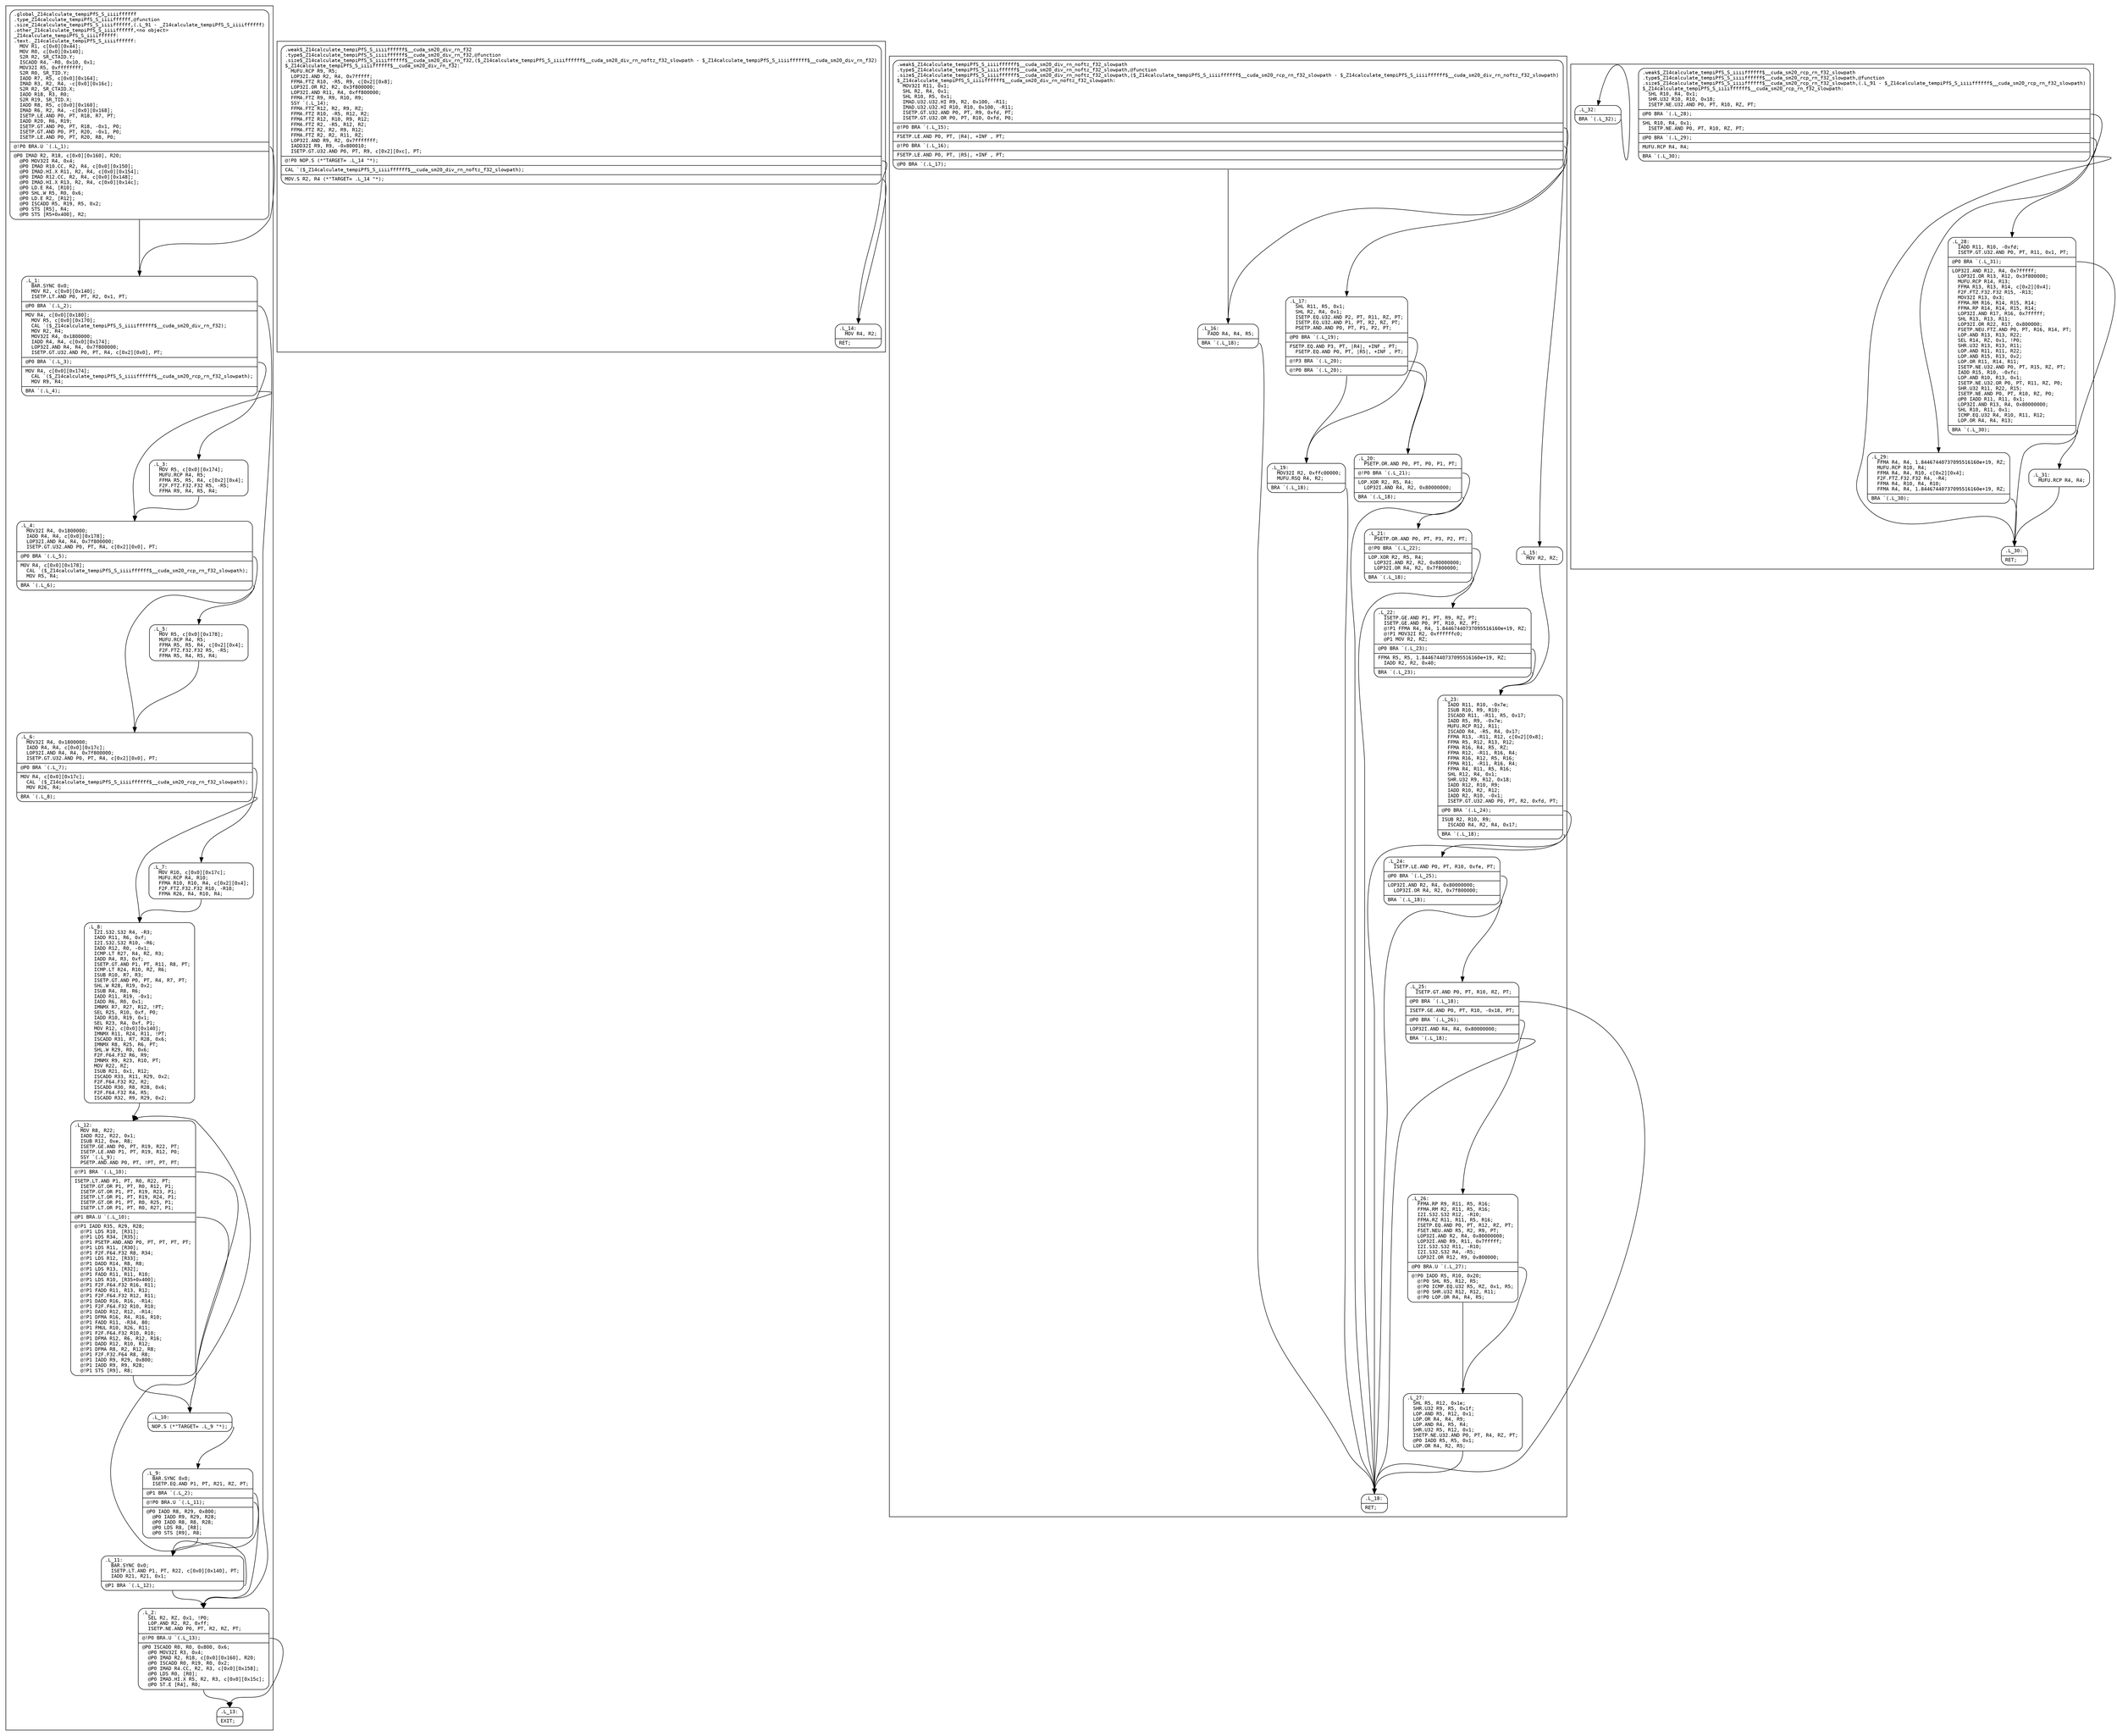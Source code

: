 digraph f {
subgraph "cluster__Z14calculate_tempiPfS_S_iiiiffffff" {
node [fontname="Courier",fontsize=10,shape=Mrecord];
"_Z14calculate_tempiPfS_S_iiiiffffff"
[label="{<entry>	.global		_Z14calculate_tempiPfS_S_iiiiffffff\l	.type		_Z14calculate_tempiPfS_S_iiiiffffff,@function\l	.size		_Z14calculate_tempiPfS_S_iiiiffffff,(.L_91\ -\ _Z14calculate_tempiPfS_S_iiiiffffff)\l	.other		_Z14calculate_tempiPfS_S_iiiiffffff,\<no\ object\>\l_Z14calculate_tempiPfS_S_iiiiffffff:\l.text._Z14calculate_tempiPfS_S_iiiiffffff:\l\ \ MOV\ R1,\ c\[0x0\]\[0x44\];\l\ \ MOV\ R0,\ c\[0x0\]\[0x140\];\l\ \ S2R\ R2,\ SR_CTAID.Y;\l\ \ ISCADD\ R4,\ -R0,\ 0x10,\ 0x1;\l\ \ MOV32I\ R5,\ 0xffffffff;\l\ \ S2R\ R0,\ SR_TID.Y;\l\ \ IADD\ R7,\ R5,\ c\[0x0\]\[0x164\];\l\ \ IMAD\ R3,\ R2,\ R4,\ -c\[0x0\]\[0x16c\];\l\ \ S2R\ R2,\ SR_CTAID.X;\l\ \ IADD\ R18,\ R3,\ R0;\l\ \ S2R\ R19,\ SR_TID.X;\l\ \ IADD\ R8,\ R5,\ c\[0x0\]\[0x160\];\l\ \ IMAD\ R6,\ R2,\ R4,\ -c\[0x0\]\[0x168\];\l\ \ ISETP.LE.AND\ P0,\ PT,\ R18,\ R7,\ PT;\l\ \ IADD\ R20,\ R6,\ R19;\l\ \ ISETP.GT.AND\ P0,\ PT,\ R18,\ -0x1,\ P0;\l\ \ ISETP.GT.AND\ P0,\ PT,\ R20,\ -0x1,\ P0;\l\ \ ISETP.LE.AND\ P0,\ PT,\ R20,\ R8,\ P0;\l|<exit0>\ \ @!P0\ BRA.U\ `(.L_1);\l|<exitpost0>\ \ @P0\ IMAD\ R2,\ R18,\ c\[0x0\]\[0x160\],\ R20;\l\ \ @P0\ MOV32I\ R4,\ 0x4;\l\ \ @P0\ IMAD\ R10.CC,\ R2,\ R4,\ c\[0x0\]\[0x150\];\l\ \ @P0\ IMAD.HI.X\ R11,\ R2,\ R4,\ c\[0x0\]\[0x154\];\l\ \ @P0\ IMAD\ R12.CC,\ R2,\ R4,\ c\[0x0\]\[0x148\];\l\ \ @P0\ IMAD.HI.X\ R13,\ R2,\ R4,\ c\[0x0\]\[0x14c\];\l\ \ @P0\ LD.E\ R4,\ \[R10\];\l\ \ @P0\ SHL.W\ R5,\ R0,\ 0x6;\l\ \ @P0\ LD.E\ R2,\ \[R12\];\l\ \ @P0\ ISCADD\ R5,\ R19,\ R5,\ 0x2;\l\ \ @P0\ STS\ \[R5\],\ R4;\l\ \ @P0\ STS\ \[R5+0x400\],\ R2;\l}"]
"_Z14calculate_tempiPfS_S_iiiiffffff":exit0:e -> ".L_1":entry:n [style=solid];
"_Z14calculate_tempiPfS_S_iiiiffffff":exitpost0:s -> ".L_1":entry:n [style=solid];
node [fontname="Courier",fontsize=10,shape=Mrecord];
".L_1"
[label="{<entry>.L_1:\l\ \ BAR.SYNC\ 0x0;\l\ \ MOV\ R2,\ c\[0x0\]\[0x140\];\l\ \ ISETP.LT.AND\ P0,\ PT,\ R2,\ 0x1,\ PT;\l|<exit0>\ \ @P0\ BRA\ `(.L_2);\l|<exitpost0>\ \ MOV\ R4,\ c\[0x0\]\[0x180\];\l\ \ MOV\ R5,\ c\[0x0\]\[0x170\];\l\ \ CAL\ `($_Z14calculate_tempiPfS_S_iiiiffffff$__cuda_sm20_div_rn_f32);\l\ \ MOV\ R2,\ R4;\l\ \ MOV32I\ R4,\ 0x1800000;\l\ \ IADD\ R4,\ R4,\ c\[0x0\]\[0x174\];\l\ \ LOP32I.AND\ R4,\ R4,\ 0x7f800000;\l\ \ ISETP.GT.U32.AND\ P0,\ PT,\ R4,\ c\[0x2\]\[0x0\],\ PT;\l|<exit1>\ \ @P0\ BRA\ `(.L_3);\l|<exitpost1>\ \ MOV\ R4,\ c\[0x0\]\[0x174\];\l\ \ CAL\ `($_Z14calculate_tempiPfS_S_iiiiffffff$__cuda_sm20_rcp_rn_f32_slowpath);\l\ \ MOV\ R9,\ R4;\l|<exit2>\ \ BRA\ `(.L_4);\l}"]
".L_1":exit0:e -> ".L_2":entry:n [style=solid];
".L_1":exit1:e -> ".L_3":entry:n [style=solid];
".L_1":exit2:e -> ".L_4":entry:n [style=solid];
node [fontname="Courier",fontsize=10,shape=Mrecord];
".L_3"
[label="{<entry>.L_3:\l\ \ MOV\ R5,\ c\[0x0\]\[0x174\];\l\ \ MUFU.RCP\ R4,\ R5;\l\ \ FFMA\ R5,\ R5,\ R4,\ c\[0x2\]\[0x4\];\l\ \ F2F.FTZ.F32.F32\ R5,\ -R5;\l\ \ FFMA\ R9,\ R4,\ R5,\ R4;\l}"]
".L_3":entry:s -> ".L_4":entry:n [style=solid];
node [fontname="Courier",fontsize=10,shape=Mrecord];
".L_4"
[label="{<entry>.L_4:\l\ \ MOV32I\ R4,\ 0x1800000;\l\ \ IADD\ R4,\ R4,\ c\[0x0\]\[0x178\];\l\ \ LOP32I.AND\ R4,\ R4,\ 0x7f800000;\l\ \ ISETP.GT.U32.AND\ P0,\ PT,\ R4,\ c\[0x2\]\[0x0\],\ PT;\l|<exit0>\ \ @P0\ BRA\ `(.L_5);\l|<exitpost0>\ \ MOV\ R4,\ c\[0x0\]\[0x178\];\l\ \ CAL\ `($_Z14calculate_tempiPfS_S_iiiiffffff$__cuda_sm20_rcp_rn_f32_slowpath);\l\ \ MOV\ R5,\ R4;\l|<exit1>\ \ BRA\ `(.L_6);\l}"]
".L_4":exit0:e -> ".L_5":entry:n [style=solid];
".L_4":exit1:e -> ".L_6":entry:n [style=solid];
node [fontname="Courier",fontsize=10,shape=Mrecord];
".L_5"
[label="{<entry>.L_5:\l\ \ MOV\ R5,\ c\[0x0\]\[0x178\];\l\ \ MUFU.RCP\ R4,\ R5;\l\ \ FFMA\ R5,\ R5,\ R4,\ c\[0x2\]\[0x4\];\l\ \ F2F.FTZ.F32.F32\ R5,\ -R5;\l\ \ FFMA\ R5,\ R4,\ R5,\ R4;\l}"]
".L_5":entry:s -> ".L_6":entry:n [style=solid];
node [fontname="Courier",fontsize=10,shape=Mrecord];
".L_6"
[label="{<entry>.L_6:\l\ \ MOV32I\ R4,\ 0x1800000;\l\ \ IADD\ R4,\ R4,\ c\[0x0\]\[0x17c\];\l\ \ LOP32I.AND\ R4,\ R4,\ 0x7f800000;\l\ \ ISETP.GT.U32.AND\ P0,\ PT,\ R4,\ c\[0x2\]\[0x0\],\ PT;\l|<exit0>\ \ @P0\ BRA\ `(.L_7);\l|<exitpost0>\ \ MOV\ R4,\ c\[0x0\]\[0x17c\];\l\ \ CAL\ `($_Z14calculate_tempiPfS_S_iiiiffffff$__cuda_sm20_rcp_rn_f32_slowpath);\l\ \ MOV\ R26,\ R4;\l|<exit1>\ \ BRA\ `(.L_8);\l}"]
".L_6":exit0:e -> ".L_7":entry:n [style=solid];
".L_6":exit1:e -> ".L_8":entry:n [style=solid];
node [fontname="Courier",fontsize=10,shape=Mrecord];
".L_7"
[label="{<entry>.L_7:\l\ \ MOV\ R10,\ c\[0x0\]\[0x17c\];\l\ \ MUFU.RCP\ R4,\ R10;\l\ \ FFMA\ R10,\ R10,\ R4,\ c\[0x2\]\[0x4\];\l\ \ F2F.FTZ.F32.F32\ R10,\ -R10;\l\ \ FFMA\ R26,\ R4,\ R10,\ R4;\l}"]
".L_7":entry:s -> ".L_8":entry:n [style=solid];
node [fontname="Courier",fontsize=10,shape=Mrecord];
".L_8"
[label="{<entry>.L_8:\l\ \ I2I.S32.S32\ R4,\ -R3;\l\ \ IADD\ R11,\ R6,\ 0xf;\l\ \ I2I.S32.S32\ R10,\ -R6;\l\ \ IADD\ R12,\ R0,\ -0x1;\l\ \ ICMP.LT\ R27,\ R4,\ RZ,\ R3;\l\ \ IADD\ R4,\ R3,\ 0xf;\l\ \ ISETP.GT.AND\ P1,\ PT,\ R11,\ R8,\ PT;\l\ \ ICMP.LT\ R24,\ R10,\ RZ,\ R6;\l\ \ ISUB\ R10,\ R7,\ R3;\l\ \ ISETP.GT.AND\ P0,\ PT,\ R4,\ R7,\ PT;\l\ \ SHL.W\ R28,\ R19,\ 0x2;\l\ \ ISUB\ R4,\ R8,\ R6;\l\ \ IADD\ R11,\ R19,\ -0x1;\l\ \ IADD\ R6,\ R0,\ 0x1;\l\ \ IMNMX\ R7,\ R27,\ R12,\ !PT;\l\ \ SEL\ R25,\ R10,\ 0xf,\ P0;\l\ \ IADD\ R10,\ R19,\ 0x1;\l\ \ SEL\ R23,\ R4,\ 0xf,\ P1;\l\ \ MOV\ R12,\ c\[0x0\]\[0x140\];\l\ \ IMNMX\ R11,\ R24,\ R11,\ !PT;\l\ \ ISCADD\ R31,\ R7,\ R28,\ 0x6;\l\ \ IMNMX\ R8,\ R25,\ R6,\ PT;\l\ \ SHL.W\ R29,\ R0,\ 0x6;\l\ \ F2F.F64.F32\ R6,\ R9;\l\ \ IMNMX\ R9,\ R23,\ R10,\ PT;\l\ \ MOV\ R22,\ RZ;\l\ \ ISUB\ R21,\ 0x1,\ R12;\l\ \ ISCADD\ R33,\ R11,\ R29,\ 0x2;\l\ \ F2F.F64.F32\ R2,\ R2;\l\ \ ISCADD\ R30,\ R8,\ R28,\ 0x6;\l\ \ F2F.F64.F32\ R4,\ R5;\l\ \ ISCADD\ R32,\ R9,\ R29,\ 0x2;\l}"]
".L_8":entry:s -> ".L_12":entry:n [style=solid];
node [fontname="Courier",fontsize=10,shape=Mrecord];
".L_12"
[label="{<entry>.L_12:\l\ \ MOV\ R8,\ R22;\l\ \ IADD\ R22,\ R22,\ 0x1;\l\ \ ISUB\ R12,\ 0xe,\ R8;\l\ \ ISETP.GE.AND\ P0,\ PT,\ R19,\ R22,\ PT;\l\ \ ISETP.LE.AND\ P1,\ PT,\ R19,\ R12,\ P0;\l\ \ SSY\ `(.L_9);\l\ \ PSETP.AND.AND\ P0,\ PT,\ !PT,\ PT,\ PT;\l|<exit0>\ \ @!P1\ BRA\ `(.L_10);\l|<exitpost0>\ \ ISETP.LT.AND\ P1,\ PT,\ R0,\ R22,\ PT;\l\ \ ISETP.GT.OR\ P1,\ PT,\ R0,\ R12,\ P1;\l\ \ ISETP.GT.OR\ P1,\ PT,\ R19,\ R23,\ P1;\l\ \ ISETP.LT.OR\ P1,\ PT,\ R19,\ R24,\ P1;\l\ \ ISETP.GT.OR\ P1,\ PT,\ R0,\ R25,\ P1;\l\ \ ISETP.LT.OR\ P1,\ PT,\ R0,\ R27,\ P1;\l|<exit1>\ \ @P1\ BRA.U\ `(.L_10);\l|<exitpost1>\ \ @!P1\ IADD\ R35,\ R29,\ R28;\l\ \ @!P1\ LDS\ R10,\ \[R31\];\l\ \ @!P1\ LDS\ R34,\ \[R35\];\l\ \ @!P1\ PSETP.AND.AND\ P0,\ PT,\ PT,\ PT,\ PT;\l\ \ @!P1\ LDS\ R11,\ \[R30\];\l\ \ @!P1\ F2F.F64.F32\ R8,\ R34;\l\ \ @!P1\ LDS\ R12,\ \[R33\];\l\ \ @!P1\ DADD\ R14,\ R8,\ R8;\l\ \ @!P1\ LDS\ R13,\ \[R32\];\l\ \ @!P1\ FADD\ R11,\ R11,\ R10;\l\ \ @!P1\ LDS\ R10,\ \[R35+0x400\];\l\ \ @!P1\ F2F.F64.F32\ R16,\ R11;\l\ \ @!P1\ FADD\ R11,\ R13,\ R12;\l\ \ @!P1\ F2F.F64.F32\ R12,\ R11;\l\ \ @!P1\ DADD\ R16,\ R16,\ -R14;\l\ \ @!P1\ F2F.F64.F32\ R10,\ R10;\l\ \ @!P1\ DADD\ R12,\ R12,\ -R14;\l\ \ @!P1\ DFMA\ R16,\ R4,\ R16,\ R10;\l\ \ @!P1\ FADD\ R11,\ -R34,\ 80;\l\ \ @!P1\ FMUL\ R10,\ R26,\ R11;\l\ \ @!P1\ F2F.F64.F32\ R10,\ R10;\l\ \ @!P1\ DFMA\ R12,\ R6,\ R12,\ R16;\l\ \ @!P1\ DADD\ R12,\ R10,\ R12;\l\ \ @!P1\ DFMA\ R8,\ R2,\ R12,\ R8;\l\ \ @!P1\ F2F.F32.F64\ R8,\ R8;\l\ \ @!P1\ IADD\ R9,\ R29,\ 0x800;\l\ \ @!P1\ IADD\ R9,\ R9,\ R28;\l\ \ @!P1\ STS\ \[R9\],\ R8;\l}"]
".L_12":exit0:e -> ".L_10":entry:n [style=solid];
".L_12":exit1:e -> ".L_10":entry:n [style=solid];
".L_12":exitpost1:s -> ".L_10":entry:n [style=solid];
node [fontname="Courier",fontsize=10,shape=Mrecord];
".L_10"
[label="{<entry>.L_10:\l|<exit0>\ \ NOP.S\ (*\"TARGET=\ .L_9\ \"*);\l}"]
".L_10":exit0:e -> ".L_9":entry:n [style=solid];
node [fontname="Courier",fontsize=10,shape=Mrecord];
".L_9"
[label="{<entry>.L_9:\l\ \ BAR.SYNC\ 0x0;\l\ \ ISETP.EQ.AND\ P1,\ PT,\ R21,\ RZ,\ PT;\l|<exit0>\ \ @P1\ BRA\ `(.L_2);\l|<exit1>\ \ @!P0\ BRA.U\ `(.L_11);\l|<exitpost1>\ \ @P0\ IADD\ R8,\ R29,\ 0x800;\l\ \ @P0\ IADD\ R9,\ R29,\ R28;\l\ \ @P0\ IADD\ R8,\ R8,\ R28;\l\ \ @P0\ LDS\ R8,\ \[R8\];\l\ \ @P0\ STS\ \[R9\],\ R8;\l}"]
".L_9":exit0:e -> ".L_2":entry:n [style=solid];
".L_9":exit1:e -> ".L_11":entry:n [style=solid];
".L_9":exitpost1:s -> ".L_11":entry:n [style=solid];
node [fontname="Courier",fontsize=10,shape=Mrecord];
".L_11"
[label="{<entry>.L_11:\l\ \ BAR.SYNC\ 0x0;\l\ \ ISETP.LT.AND\ P1,\ PT,\ R22,\ c\[0x0\]\[0x140\],\ PT;\l\ \ IADD\ R21,\ R21,\ 0x1;\l|<exit0>\ \ @P1\ BRA\ `(.L_12);\l}"]
".L_11":exit0:e -> ".L_12":entry:n [style=solid];
".L_11":exit0:s -> ".L_2":entry:n [style=solid];
node [fontname="Courier",fontsize=10,shape=Mrecord];
".L_2"
[label="{<entry>.L_2:\l\ \ SEL\ R2,\ RZ,\ 0x1,\ !P0;\l\ \ LOP.AND\ R2,\ R2,\ 0xff;\l\ \ ISETP.NE.AND\ P0,\ PT,\ R2,\ RZ,\ PT;\l|<exit0>\ \ @!P0\ BRA.U\ `(.L_13);\l|<exitpost0>\ \ @P0\ ISCADD\ R0,\ R0,\ 0x800,\ 0x6;\l\ \ @P0\ MOV32I\ R3,\ 0x4;\l\ \ @P0\ IMAD\ R2,\ R18,\ c\[0x0\]\[0x160\],\ R20;\l\ \ @P0\ ISCADD\ R0,\ R19,\ R0,\ 0x2;\l\ \ @P0\ IMAD\ R4.CC,\ R2,\ R3,\ c\[0x0\]\[0x158\];\l\ \ @P0\ LDS\ R0,\ \[R0\];\l\ \ @P0\ IMAD.HI.X\ R5,\ R2,\ R3,\ c\[0x0\]\[0x15c\];\l\ \ @P0\ ST.E\ \[R4\],\ R0;\l}"]
".L_2":exit0:e -> ".L_13":entry:n [style=solid];
".L_2":exitpost0:s -> ".L_13":entry:n [style=solid];
node [fontname="Courier",fontsize=10,shape=Mrecord];
".L_13"
[label="{<entry>.L_13:\l|<exit0>\ \ EXIT;\l}"]
}
subgraph "cluster_$_Z14calculate_tempiPfS_S_iiiiffffff$__cuda_sm20_div_rn_f32" {
node [fontname="Courier",fontsize=10,shape=Mrecord];
"$_Z14calculate_tempiPfS_S_iiiiffffff$__cuda_sm20_div_rn_f32"
[label="{<entry>	.weak		$_Z14calculate_tempiPfS_S_iiiiffffff$__cuda_sm20_div_rn_f32\l	.type		$_Z14calculate_tempiPfS_S_iiiiffffff$__cuda_sm20_div_rn_f32,@function\l	.size		$_Z14calculate_tempiPfS_S_iiiiffffff$__cuda_sm20_div_rn_f32,($_Z14calculate_tempiPfS_S_iiiiffffff$__cuda_sm20_div_rn_noftz_f32_slowpath\ -\ $_Z14calculate_tempiPfS_S_iiiiffffff$__cuda_sm20_div_rn_f32)\l$_Z14calculate_tempiPfS_S_iiiiffffff$__cuda_sm20_div_rn_f32:\l\ \ MUFU.RCP\ R9,\ R5;\l\ \ LOP32I.AND\ R2,\ R4,\ 0x7fffff;\l\ \ FFMA.FTZ\ R10,\ -R5,\ R9,\ c\[0x2\]\[0x8\];\l\ \ LOP32I.OR\ R2,\ R2,\ 0x3f800000;\l\ \ LOP32I.AND\ R11,\ R4,\ 0xff800000;\l\ \ FFMA.FTZ\ R9,\ R9,\ R10,\ R9;\l\ \ SSY\ `(.L_14);\l\ \ FFMA.FTZ\ R12,\ R2,\ R9,\ RZ;\l\ \ FFMA.FTZ\ R10,\ -R5,\ R12,\ R2;\l\ \ FFMA.FTZ\ R12,\ R10,\ R9,\ R12;\l\ \ FFMA.FTZ\ R2,\ -R5,\ R12,\ R2;\l\ \ FFMA.FTZ\ R2,\ R2,\ R9,\ R12;\l\ \ FFMA.FTZ\ R2,\ R2,\ R11,\ RZ;\l\ \ LOP32I.AND\ R9,\ R2,\ 0x7fffffff;\l\ \ IADD32I\ R9,\ R9,\ -0x800010;\l\ \ ISETP.GT.U32.AND\ P0,\ PT,\ R9,\ c\[0x2\]\[0xc\],\ PT;\l|<exit0>\ \ @!P0\ NOP.S\ (*\"TARGET=\ .L_14\ \"*);\l|<exitpost0>\ \ CAL\ `($_Z14calculate_tempiPfS_S_iiiiffffff$__cuda_sm20_div_rn_noftz_f32_slowpath);\l|<exit1>\ \ MOV.S\ R2,\ R4\ (*\"TARGET=\ .L_14\ \"*);\l}"]
"$_Z14calculate_tempiPfS_S_iiiiffffff$__cuda_sm20_div_rn_f32":exit0:e -> ".L_14":entry:n [style=solid];
"$_Z14calculate_tempiPfS_S_iiiiffffff$__cuda_sm20_div_rn_f32":exit1:e -> ".L_14":entry:n [style=solid];
node [fontname="Courier",fontsize=10,shape=Mrecord];
".L_14"
[label="{<entry>.L_14:\l\ \ MOV\ R4,\ R2;\l|<exit0>\ \ RET;\l}"]
}
subgraph "cluster_$_Z14calculate_tempiPfS_S_iiiiffffff$__cuda_sm20_div_rn_noftz_f32_slowpath" {
node [fontname="Courier",fontsize=10,shape=Mrecord];
"$_Z14calculate_tempiPfS_S_iiiiffffff$__cuda_sm20_div_rn_noftz_f32_slowpath"
[label="{<entry>	.weak		$_Z14calculate_tempiPfS_S_iiiiffffff$__cuda_sm20_div_rn_noftz_f32_slowpath\l	.type		$_Z14calculate_tempiPfS_S_iiiiffffff$__cuda_sm20_div_rn_noftz_f32_slowpath,@function\l	.size		$_Z14calculate_tempiPfS_S_iiiiffffff$__cuda_sm20_div_rn_noftz_f32_slowpath,($_Z14calculate_tempiPfS_S_iiiiffffff$__cuda_sm20_rcp_rn_f32_slowpath\ -\ $_Z14calculate_tempiPfS_S_iiiiffffff$__cuda_sm20_div_rn_noftz_f32_slowpath)\l$_Z14calculate_tempiPfS_S_iiiiffffff$__cuda_sm20_div_rn_noftz_f32_slowpath:\l\ \ MOV32I\ R11,\ 0x1;\l\ \ SHL\ R2,\ R4,\ 0x1;\l\ \ SHL\ R10,\ R5,\ 0x1;\l\ \ IMAD.U32.U32.HI\ R9,\ R2,\ 0x100,\ -R11;\l\ \ IMAD.U32.U32.HI\ R10,\ R10,\ 0x100,\ -R11;\l\ \ ISETP.GT.U32.AND\ P0,\ PT,\ R9,\ 0xfd,\ PT;\l\ \ ISETP.GT.U32.OR\ P0,\ PT,\ R10,\ 0xfd,\ P0;\l|<exit0>\ \ @!P0\ BRA\ `(.L_15);\l|<exitpost0>\ \ FSETP.LE.AND\ P0,\ PT,\ \|R4\|,\ +INF\ ,\ PT;\l|<exit1>\ \ @!P0\ BRA\ `(.L_16);\l|<exitpost1>\ \ FSETP.LE.AND\ P0,\ PT,\ \|R5\|,\ +INF\ ,\ PT;\l|<exit2>\ \ @P0\ BRA\ `(.L_17);\l}"]
"$_Z14calculate_tempiPfS_S_iiiiffffff$__cuda_sm20_div_rn_noftz_f32_slowpath":exit0:e -> ".L_15":entry:n [style=solid];
"$_Z14calculate_tempiPfS_S_iiiiffffff$__cuda_sm20_div_rn_noftz_f32_slowpath":exit1:e -> ".L_16":entry:n [style=solid];
"$_Z14calculate_tempiPfS_S_iiiiffffff$__cuda_sm20_div_rn_noftz_f32_slowpath":exit2:e -> ".L_17":entry:n [style=solid];
"$_Z14calculate_tempiPfS_S_iiiiffffff$__cuda_sm20_div_rn_noftz_f32_slowpath":exit2:s -> ".L_16":entry:n [style=solid];
node [fontname="Courier",fontsize=10,shape=Mrecord];
".L_16"
[label="{<entry>.L_16:\l\ \ FADD\ R4,\ R4,\ R5;\l|<exit0>\ \ BRA\ `(.L_18);\l}"]
".L_16":exit0:e -> ".L_18":entry:n [style=solid];
node [fontname="Courier",fontsize=10,shape=Mrecord];
".L_17"
[label="{<entry>.L_17:\l\ \ SHL\ R11,\ R5,\ 0x1;\l\ \ SHL\ R2,\ R4,\ 0x1;\l\ \ ISETP.EQ.U32.AND\ P2,\ PT,\ R11,\ RZ,\ PT;\l\ \ ISETP.EQ.U32.AND\ P1,\ PT,\ R2,\ RZ,\ PT;\l\ \ PSETP.AND.AND\ P0,\ PT,\ P1,\ P2,\ PT;\l|<exit0>\ \ @P0\ BRA\ `(.L_19);\l|<exitpost0>\ \ FSETP.EQ.AND\ P3,\ PT,\ \|R4\|,\ +INF\ ,\ PT;\l\ \ FSETP.EQ.AND\ P0,\ PT,\ \|R5\|,\ +INF\ ,\ PT;\l|<exit1>\ \ @!P3\ BRA\ `(.L_20);\l|<exit2>\ \ @!P0\ BRA\ `(.L_20);\l}"]
".L_17":exit0:e -> ".L_19":entry:n [style=solid];
".L_17":exit1:e -> ".L_20":entry:n [style=solid];
".L_17":exit2:e -> ".L_20":entry:n [style=solid];
".L_17":exit2:s -> ".L_19":entry:n [style=solid];
node [fontname="Courier",fontsize=10,shape=Mrecord];
".L_19"
[label="{<entry>.L_19:\l\ \ MOV32I\ R2,\ 0xffc00000;\l\ \ MUFU.RSQ\ R4,\ R2;\l|<exit0>\ \ BRA\ `(.L_18);\l}"]
".L_19":exit0:e -> ".L_18":entry:n [style=solid];
node [fontname="Courier",fontsize=10,shape=Mrecord];
".L_20"
[label="{<entry>.L_20:\l\ \ PSETP.OR.AND\ P0,\ PT,\ P0,\ P1,\ PT;\l|<exit0>\ \ @!P0\ BRA\ `(.L_21);\l|<exitpost0>\ \ LOP.XOR\ R2,\ R5,\ R4;\l\ \ LOP32I.AND\ R4,\ R2,\ 0x80000000;\l|<exit1>\ \ BRA\ `(.L_18);\l}"]
".L_20":exit0:e -> ".L_21":entry:n [style=solid];
".L_20":exit1:e -> ".L_18":entry:n [style=solid];
node [fontname="Courier",fontsize=10,shape=Mrecord];
".L_21"
[label="{<entry>.L_21:\l\ \ PSETP.OR.AND\ P0,\ PT,\ P3,\ P2,\ PT;\l|<exit0>\ \ @!P0\ BRA\ `(.L_22);\l|<exitpost0>\ \ LOP.XOR\ R2,\ R5,\ R4;\l\ \ LOP32I.AND\ R2,\ R2,\ 0x80000000;\l\ \ LOP32I.OR\ R4,\ R2,\ 0x7f800000;\l|<exit1>\ \ BRA\ `(.L_18);\l}"]
".L_21":exit0:e -> ".L_22":entry:n [style=solid];
".L_21":exit1:e -> ".L_18":entry:n [style=solid];
node [fontname="Courier",fontsize=10,shape=Mrecord];
".L_22"
[label="{<entry>.L_22:\l\ \ ISETP.GE.AND\ P1,\ PT,\ R9,\ RZ,\ PT;\l\ \ ISETP.GE.AND\ P0,\ PT,\ R10,\ RZ,\ PT;\l\ \ @!P1\ FFMA\ R4,\ R4,\ 1.84467440737095516160e+19,\ RZ;\l\ \ @!P1\ MOV32I\ R2,\ 0xffffffc0;\l\ \ @P1\ MOV\ R2,\ RZ;\l|<exit0>\ \ @P0\ BRA\ `(.L_23);\l|<exitpost0>\ \ FFMA\ R5,\ R5,\ 1.84467440737095516160e+19,\ RZ;\l\ \ IADD\ R2,\ R2,\ 0x40;\l|<exit1>\ \ BRA\ `(.L_23);\l}"]
".L_22":exit0:e -> ".L_23":entry:n [style=solid];
".L_22":exit1:e -> ".L_23":entry:n [style=solid];
node [fontname="Courier",fontsize=10,shape=Mrecord];
".L_15"
[label="{<entry>.L_15:\l\ \ MOV\ R2,\ RZ;\l}"]
".L_15":entry:s -> ".L_23":entry:n [style=solid];
node [fontname="Courier",fontsize=10,shape=Mrecord];
".L_23"
[label="{<entry>.L_23:\l\ \ IADD\ R11,\ R10,\ -0x7e;\l\ \ ISUB\ R10,\ R9,\ R10;\l\ \ ISCADD\ R11,\ -R11,\ R5,\ 0x17;\l\ \ IADD\ R5,\ R9,\ -0x7e;\l\ \ MUFU.RCP\ R12,\ R11;\l\ \ ISCADD\ R4,\ -R5,\ R4,\ 0x17;\l\ \ FFMA\ R13,\ -R11,\ R12,\ c\[0x2\]\[0x8\];\l\ \ FFMA\ R5,\ R12,\ R13,\ R12;\l\ \ FFMA\ R16,\ R4,\ R5,\ RZ;\l\ \ FFMA\ R12,\ -R11,\ R16,\ R4;\l\ \ FFMA\ R16,\ R12,\ R5,\ R16;\l\ \ FFMA\ R11,\ -R11,\ R16,\ R4;\l\ \ FFMA\ R4,\ R11,\ R5,\ R16;\l\ \ SHL\ R12,\ R4,\ 0x1;\l\ \ SHR.U32\ R9,\ R12,\ 0x18;\l\ \ IADD\ R12,\ R10,\ R9;\l\ \ IADD\ R10,\ R2,\ R12;\l\ \ IADD\ R2,\ R10,\ -0x1;\l\ \ ISETP.GT.U32.AND\ P0,\ PT,\ R2,\ 0xfd,\ PT;\l|<exit0>\ \ @P0\ BRA\ `(.L_24);\l|<exitpost0>\ \ ISUB\ R2,\ R10,\ R9;\l\ \ ISCADD\ R4,\ R2,\ R4,\ 0x17;\l|<exit1>\ \ BRA\ `(.L_18);\l}"]
".L_23":exit0:e -> ".L_24":entry:n [style=solid];
".L_23":exit1:e -> ".L_18":entry:n [style=solid];
node [fontname="Courier",fontsize=10,shape=Mrecord];
".L_24"
[label="{<entry>.L_24:\l\ \ ISETP.LE.AND\ P0,\ PT,\ R10,\ 0xfe,\ PT;\l|<exit0>\ \ @P0\ BRA\ `(.L_25);\l|<exitpost0>\ \ LOP32I.AND\ R2,\ R4,\ 0x80000000;\l\ \ LOP32I.OR\ R4,\ R2,\ 0x7f800000;\l|<exit1>\ \ BRA\ `(.L_18);\l}"]
".L_24":exit0:e -> ".L_25":entry:n [style=solid];
".L_24":exit1:e -> ".L_18":entry:n [style=solid];
node [fontname="Courier",fontsize=10,shape=Mrecord];
".L_25"
[label="{<entry>.L_25:\l\ \ ISETP.GT.AND\ P0,\ PT,\ R10,\ RZ,\ PT;\l|<exit0>\ \ @P0\ BRA\ `(.L_18);\l|<exitpost0>\ \ ISETP.GE.AND\ P0,\ PT,\ R10,\ -0x18,\ PT;\l|<exit1>\ \ @P0\ BRA\ `(.L_26);\l|<exitpost1>\ \ LOP32I.AND\ R4,\ R4,\ 0x80000000;\l|<exit2>\ \ BRA\ `(.L_18);\l}"]
".L_25":exit0:e -> ".L_18":entry:n [style=solid];
".L_25":exit1:e -> ".L_26":entry:n [style=solid];
".L_25":exit2:e -> ".L_18":entry:n [style=solid];
node [fontname="Courier",fontsize=10,shape=Mrecord];
".L_26"
[label="{<entry>.L_26:\l\ \ FFMA.RP\ R9,\ R11,\ R5,\ R16;\l\ \ FFMA.RM\ R2,\ R11,\ R5,\ R16;\l\ \ I2I.S32.S32\ R12,\ -R10;\l\ \ FFMA.RZ\ R11,\ R11,\ R5,\ R16;\l\ \ ISETP.EQ.AND\ P0,\ PT,\ R12,\ RZ,\ PT;\l\ \ FSET.NEU.AND\ R5,\ R2,\ R9,\ PT;\l\ \ LOP32I.AND\ R2,\ R4,\ 0x80000000;\l\ \ LOP32I.AND\ R9,\ R11,\ 0x7fffff;\l\ \ I2I.S32.S32\ R11,\ -R10;\l\ \ I2I.S32.S32\ R4,\ -R5;\l\ \ LOP32I.OR\ R12,\ R9,\ 0x800000;\l|<exit0>\ \ @P0\ BRA.U\ `(.L_27);\l|<exitpost0>\ \ @!P0\ IADD\ R5,\ R10,\ 0x20;\l\ \ @!P0\ SHL\ R5,\ R12,\ R5;\l\ \ @!P0\ ICMP.EQ.U32\ R5,\ RZ,\ 0x1,\ R5;\l\ \ @!P0\ SHR.U32\ R12,\ R12,\ R11;\l\ \ @!P0\ LOP.OR\ R4,\ R4,\ R5;\l}"]
".L_26":exit0:e -> ".L_27":entry:n [style=solid];
".L_26":exitpost0:s -> ".L_27":entry:n [style=solid];
node [fontname="Courier",fontsize=10,shape=Mrecord];
".L_27"
[label="{<entry>.L_27:\l\ \ SHL\ R5,\ R12,\ 0x1e;\l\ \ SHR.U32\ R9,\ R5,\ 0x1f;\l\ \ LOP.AND\ R5,\ R12,\ 0x1;\l\ \ LOP.OR\ R4,\ R4,\ R9;\l\ \ LOP.AND\ R4,\ R5,\ R4;\l\ \ SHR.U32\ R5,\ R12,\ 0x1;\l\ \ ISETP.NE.U32.AND\ P0,\ PT,\ R4,\ RZ,\ PT;\l\ \ @P0\ IADD\ R5,\ R5,\ 0x1;\l\ \ LOP.OR\ R4,\ R2,\ R5;\l}"]
".L_27":entry:s -> ".L_18":entry:n [style=solid];
node [fontname="Courier",fontsize=10,shape=Mrecord];
".L_18"
[label="{<entry>.L_18:\l|<exit0>\ \ RET;\l}"]
}
subgraph "cluster_$_Z14calculate_tempiPfS_S_iiiiffffff$__cuda_sm20_rcp_rn_f32_slowpath" {
node [fontname="Courier",fontsize=10,shape=Mrecord];
"$_Z14calculate_tempiPfS_S_iiiiffffff$__cuda_sm20_rcp_rn_f32_slowpath"
[label="{<entry>	.weak		$_Z14calculate_tempiPfS_S_iiiiffffff$__cuda_sm20_rcp_rn_f32_slowpath\l	.type		$_Z14calculate_tempiPfS_S_iiiiffffff$__cuda_sm20_rcp_rn_f32_slowpath,@function\l	.size		$_Z14calculate_tempiPfS_S_iiiiffffff$__cuda_sm20_rcp_rn_f32_slowpath,(.L_91\ -\ $_Z14calculate_tempiPfS_S_iiiiffffff$__cuda_sm20_rcp_rn_f32_slowpath)\l$_Z14calculate_tempiPfS_S_iiiiffffff$__cuda_sm20_rcp_rn_f32_slowpath:\l\ \ SHL\ R10,\ R4,\ 0x1;\l\ \ SHR.U32\ R10,\ R10,\ 0x18;\l\ \ ISETP.NE.U32.AND\ P0,\ PT,\ R10,\ RZ,\ PT;\l|<exit0>\ \ @P0\ BRA\ `(.L_28);\l|<exitpost0>\ \ SHL\ R10,\ R4,\ 0x1;\l\ \ ISETP.NE.AND\ P0,\ PT,\ R10,\ RZ,\ PT;\l|<exit1>\ \ @P0\ BRA\ `(.L_29);\l|<exitpost1>\ \ MUFU.RCP\ R4,\ R4;\l|<exit2>\ \ BRA\ `(.L_30);\l}"]
"$_Z14calculate_tempiPfS_S_iiiiffffff$__cuda_sm20_rcp_rn_f32_slowpath":exit0:e -> ".L_28":entry:n [style=solid];
"$_Z14calculate_tempiPfS_S_iiiiffffff$__cuda_sm20_rcp_rn_f32_slowpath":exit1:e -> ".L_29":entry:n [style=solid];
"$_Z14calculate_tempiPfS_S_iiiiffffff$__cuda_sm20_rcp_rn_f32_slowpath":exit2:e -> ".L_30":entry:n [style=solid];
node [fontname="Courier",fontsize=10,shape=Mrecord];
".L_29"
[label="{<entry>.L_29:\l\ \ FFMA\ R4,\ R4,\ 1.84467440737095516160e+19,\ RZ;\l\ \ MUFU.RCP\ R10,\ R4;\l\ \ FFMA\ R4,\ R4,\ R10,\ c\[0x2\]\[0x4\];\l\ \ F2F.FTZ.F32.F32\ R4,\ -R4;\l\ \ FFMA\ R4,\ R10,\ R4,\ R10;\l\ \ FFMA\ R4,\ R4,\ 1.84467440737095516160e+19,\ RZ;\l|<exit0>\ \ BRA\ `(.L_30);\l}"]
".L_29":exit0:e -> ".L_30":entry:n [style=solid];
node [fontname="Courier",fontsize=10,shape=Mrecord];
".L_28"
[label="{<entry>.L_28:\l\ \ IADD\ R11,\ R10,\ -0xfd;\l\ \ ISETP.GT.U32.AND\ P0,\ PT,\ R11,\ 0x1,\ PT;\l|<exit0>\ \ @P0\ BRA\ `(.L_31);\l|<exitpost0>\ \ LOP32I.AND\ R12,\ R4,\ 0x7fffff;\l\ \ LOP32I.OR\ R13,\ R12,\ 0x3f800000;\l\ \ MUFU.RCP\ R14,\ R13;\l\ \ FFMA\ R13,\ R13,\ R14,\ c\[0x2\]\[0x4\];\l\ \ F2F.FTZ.F32.F32\ R15,\ -R13;\l\ \ MOV32I\ R13,\ 0x3;\l\ \ FFMA.RM\ R16,\ R14,\ R15,\ R14;\l\ \ FFMA.RP\ R14,\ R14,\ R15,\ R14;\l\ \ LOP32I.AND\ R17,\ R16,\ 0x7fffff;\l\ \ SHL\ R13,\ R13,\ R11;\l\ \ LOP32I.OR\ R22,\ R17,\ 0x800000;\l\ \ FSETP.NEU.FTZ.AND\ P0,\ PT,\ R16,\ R14,\ PT;\l\ \ LOP.AND\ R13,\ R13,\ R22;\l\ \ SEL\ R14,\ RZ,\ 0x1,\ !P0;\l\ \ SHR.U32\ R13,\ R13,\ R11;\l\ \ LOP.AND\ R11,\ R11,\ R22;\l\ \ LOP.AND\ R15,\ R13,\ 0x2;\l\ \ LOP.OR\ R11,\ R14,\ R11;\l\ \ ISETP.NE.U32.AND\ P0,\ PT,\ R15,\ RZ,\ PT;\l\ \ IADD\ R15,\ R10,\ -0xfc;\l\ \ LOP.AND\ R10,\ R13,\ 0x1;\l\ \ ISETP.NE.U32.OR\ P0,\ PT,\ R11,\ RZ,\ P0;\l\ \ SHR.U32\ R11,\ R22,\ R15;\l\ \ ISETP.NE.AND\ P0,\ PT,\ R10,\ RZ,\ P0;\l\ \ @P0\ IADD\ R11,\ R11,\ 0x1;\l\ \ LOP32I.AND\ R13,\ R4,\ 0x80000000;\l\ \ SHL\ R10,\ R11,\ 0x1;\l\ \ ICMP.EQ.U32\ R4,\ R10,\ R11,\ R12;\l\ \ LOP.OR\ R4,\ R4,\ R13;\l|<exit1>\ \ BRA\ `(.L_30);\l}"]
".L_28":exit0:e -> ".L_31":entry:n [style=solid];
".L_28":exit1:e -> ".L_30":entry:n [style=solid];
node [fontname="Courier",fontsize=10,shape=Mrecord];
".L_31"
[label="{<entry>.L_31:\l\ \ MUFU.RCP\ R4,\ R4;\l}"]
".L_31":entry:s -> ".L_30":entry:n [style=solid];
node [fontname="Courier",fontsize=10,shape=Mrecord];
".L_30"
[label="{<entry>.L_30:\l|<exit0>\ \ RET;\l}"]
node [fontname="Courier",fontsize=10,shape=Mrecord];
".L_32"
[label="{<entry>.L_32:\l|<exit0>\ \ BRA\ `(.L_32);\l}"]
".L_32":exit0:e -> ".L_32":entry:n [style=solid];
}
}
